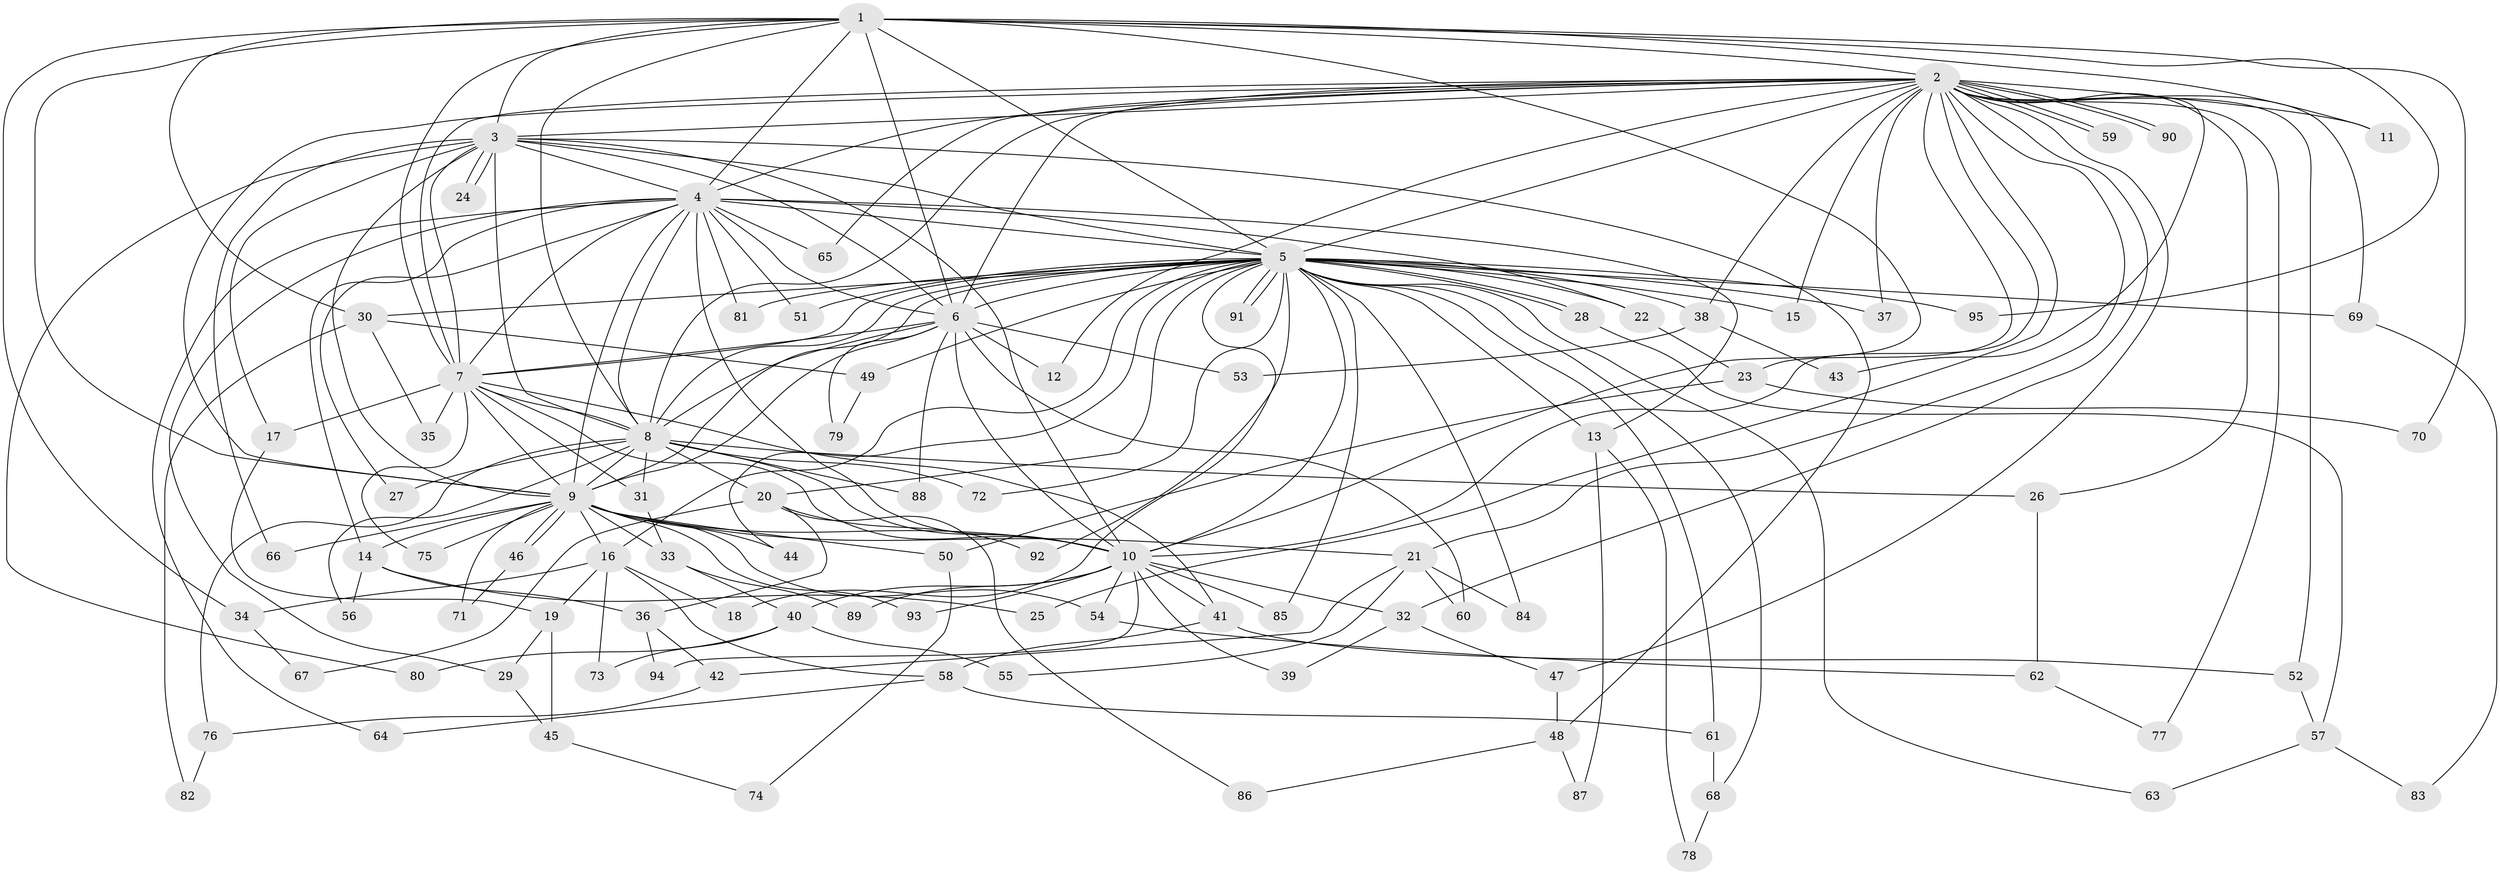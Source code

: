 // coarse degree distribution, {12: 0.028985507246376812, 28: 0.014492753623188406, 22: 0.014492753623188406, 16: 0.014492753623188406, 30: 0.014492753623188406, 13: 0.028985507246376812, 19: 0.014492753623188406, 2: 0.43478260869565216, 4: 0.14492753623188406, 5: 0.057971014492753624, 6: 0.043478260869565216, 3: 0.18840579710144928}
// Generated by graph-tools (version 1.1) at 2025/41/03/06/25 10:41:42]
// undirected, 95 vertices, 215 edges
graph export_dot {
graph [start="1"]
  node [color=gray90,style=filled];
  1;
  2;
  3;
  4;
  5;
  6;
  7;
  8;
  9;
  10;
  11;
  12;
  13;
  14;
  15;
  16;
  17;
  18;
  19;
  20;
  21;
  22;
  23;
  24;
  25;
  26;
  27;
  28;
  29;
  30;
  31;
  32;
  33;
  34;
  35;
  36;
  37;
  38;
  39;
  40;
  41;
  42;
  43;
  44;
  45;
  46;
  47;
  48;
  49;
  50;
  51;
  52;
  53;
  54;
  55;
  56;
  57;
  58;
  59;
  60;
  61;
  62;
  63;
  64;
  65;
  66;
  67;
  68;
  69;
  70;
  71;
  72;
  73;
  74;
  75;
  76;
  77;
  78;
  79;
  80;
  81;
  82;
  83;
  84;
  85;
  86;
  87;
  88;
  89;
  90;
  91;
  92;
  93;
  94;
  95;
  1 -- 2;
  1 -- 3;
  1 -- 4;
  1 -- 5;
  1 -- 6;
  1 -- 7;
  1 -- 8;
  1 -- 9;
  1 -- 10;
  1 -- 11;
  1 -- 30;
  1 -- 34;
  1 -- 70;
  1 -- 95;
  2 -- 3;
  2 -- 4;
  2 -- 5;
  2 -- 6;
  2 -- 7;
  2 -- 8;
  2 -- 9;
  2 -- 10;
  2 -- 11;
  2 -- 12;
  2 -- 15;
  2 -- 21;
  2 -- 23;
  2 -- 25;
  2 -- 26;
  2 -- 32;
  2 -- 37;
  2 -- 38;
  2 -- 43;
  2 -- 47;
  2 -- 52;
  2 -- 59;
  2 -- 59;
  2 -- 65;
  2 -- 69;
  2 -- 77;
  2 -- 90;
  2 -- 90;
  3 -- 4;
  3 -- 5;
  3 -- 6;
  3 -- 7;
  3 -- 8;
  3 -- 9;
  3 -- 10;
  3 -- 17;
  3 -- 24;
  3 -- 24;
  3 -- 48;
  3 -- 66;
  3 -- 80;
  4 -- 5;
  4 -- 6;
  4 -- 7;
  4 -- 8;
  4 -- 9;
  4 -- 10;
  4 -- 13;
  4 -- 14;
  4 -- 22;
  4 -- 27;
  4 -- 29;
  4 -- 51;
  4 -- 64;
  4 -- 65;
  4 -- 81;
  5 -- 6;
  5 -- 7;
  5 -- 8;
  5 -- 9;
  5 -- 10;
  5 -- 13;
  5 -- 15;
  5 -- 16;
  5 -- 18;
  5 -- 20;
  5 -- 22;
  5 -- 28;
  5 -- 28;
  5 -- 30;
  5 -- 37;
  5 -- 38;
  5 -- 44;
  5 -- 49;
  5 -- 51;
  5 -- 61;
  5 -- 63;
  5 -- 68;
  5 -- 69;
  5 -- 72;
  5 -- 81;
  5 -- 84;
  5 -- 85;
  5 -- 91;
  5 -- 91;
  5 -- 92;
  5 -- 95;
  6 -- 7;
  6 -- 8;
  6 -- 9;
  6 -- 10;
  6 -- 12;
  6 -- 53;
  6 -- 60;
  6 -- 79;
  6 -- 88;
  7 -- 8;
  7 -- 9;
  7 -- 10;
  7 -- 17;
  7 -- 31;
  7 -- 35;
  7 -- 41;
  7 -- 75;
  8 -- 9;
  8 -- 10;
  8 -- 20;
  8 -- 26;
  8 -- 27;
  8 -- 31;
  8 -- 56;
  8 -- 72;
  8 -- 76;
  8 -- 88;
  9 -- 10;
  9 -- 14;
  9 -- 16;
  9 -- 21;
  9 -- 33;
  9 -- 44;
  9 -- 46;
  9 -- 46;
  9 -- 50;
  9 -- 54;
  9 -- 66;
  9 -- 71;
  9 -- 75;
  9 -- 93;
  10 -- 32;
  10 -- 39;
  10 -- 40;
  10 -- 41;
  10 -- 54;
  10 -- 85;
  10 -- 89;
  10 -- 93;
  10 -- 94;
  13 -- 78;
  13 -- 87;
  14 -- 25;
  14 -- 36;
  14 -- 56;
  16 -- 18;
  16 -- 19;
  16 -- 34;
  16 -- 58;
  16 -- 73;
  17 -- 19;
  19 -- 29;
  19 -- 45;
  20 -- 36;
  20 -- 67;
  20 -- 86;
  20 -- 92;
  21 -- 42;
  21 -- 55;
  21 -- 60;
  21 -- 84;
  22 -- 23;
  23 -- 50;
  23 -- 70;
  26 -- 62;
  28 -- 57;
  29 -- 45;
  30 -- 35;
  30 -- 49;
  30 -- 82;
  31 -- 33;
  32 -- 39;
  32 -- 47;
  33 -- 40;
  33 -- 89;
  34 -- 67;
  36 -- 42;
  36 -- 94;
  38 -- 43;
  38 -- 53;
  40 -- 55;
  40 -- 73;
  40 -- 80;
  41 -- 52;
  41 -- 58;
  42 -- 76;
  45 -- 74;
  46 -- 71;
  47 -- 48;
  48 -- 86;
  48 -- 87;
  49 -- 79;
  50 -- 74;
  52 -- 57;
  54 -- 62;
  57 -- 63;
  57 -- 83;
  58 -- 61;
  58 -- 64;
  61 -- 68;
  62 -- 77;
  68 -- 78;
  69 -- 83;
  76 -- 82;
}
